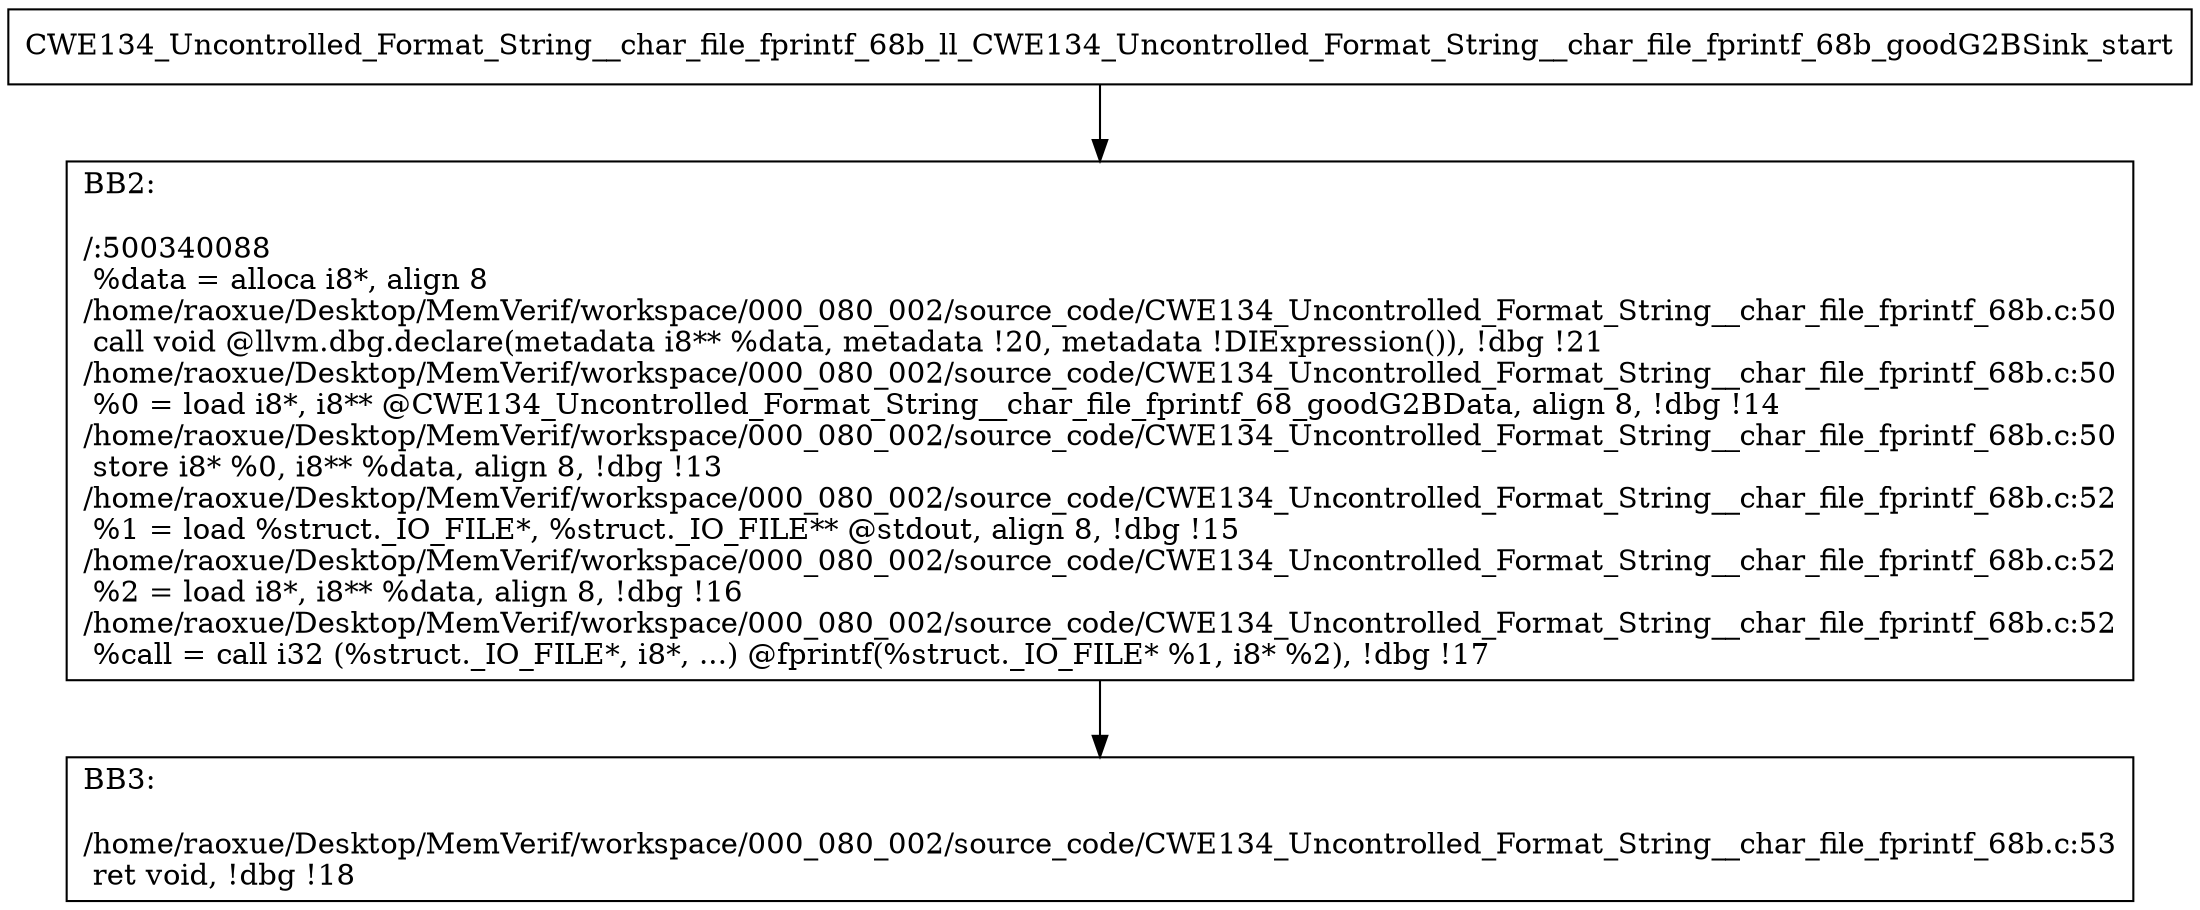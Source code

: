 digraph "CFG for'CWE134_Uncontrolled_Format_String__char_file_fprintf_68b_ll_CWE134_Uncontrolled_Format_String__char_file_fprintf_68b_goodG2BSink' function" {
	BBCWE134_Uncontrolled_Format_String__char_file_fprintf_68b_ll_CWE134_Uncontrolled_Format_String__char_file_fprintf_68b_goodG2BSink_start[shape=record,label="{CWE134_Uncontrolled_Format_String__char_file_fprintf_68b_ll_CWE134_Uncontrolled_Format_String__char_file_fprintf_68b_goodG2BSink_start}"];
	BBCWE134_Uncontrolled_Format_String__char_file_fprintf_68b_ll_CWE134_Uncontrolled_Format_String__char_file_fprintf_68b_goodG2BSink_start-> CWE134_Uncontrolled_Format_String__char_file_fprintf_68b_ll_CWE134_Uncontrolled_Format_String__char_file_fprintf_68b_goodG2BSinkBB2;
	CWE134_Uncontrolled_Format_String__char_file_fprintf_68b_ll_CWE134_Uncontrolled_Format_String__char_file_fprintf_68b_goodG2BSinkBB2 [shape=record, label="{BB2:\l\l/:500340088\l
  %data = alloca i8*, align 8\l
/home/raoxue/Desktop/MemVerif/workspace/000_080_002/source_code/CWE134_Uncontrolled_Format_String__char_file_fprintf_68b.c:50\l
  call void @llvm.dbg.declare(metadata i8** %data, metadata !20, metadata !DIExpression()), !dbg !21\l
/home/raoxue/Desktop/MemVerif/workspace/000_080_002/source_code/CWE134_Uncontrolled_Format_String__char_file_fprintf_68b.c:50\l
  %0 = load i8*, i8** @CWE134_Uncontrolled_Format_String__char_file_fprintf_68_goodG2BData, align 8, !dbg !14\l
/home/raoxue/Desktop/MemVerif/workspace/000_080_002/source_code/CWE134_Uncontrolled_Format_String__char_file_fprintf_68b.c:50\l
  store i8* %0, i8** %data, align 8, !dbg !13\l
/home/raoxue/Desktop/MemVerif/workspace/000_080_002/source_code/CWE134_Uncontrolled_Format_String__char_file_fprintf_68b.c:52\l
  %1 = load %struct._IO_FILE*, %struct._IO_FILE** @stdout, align 8, !dbg !15\l
/home/raoxue/Desktop/MemVerif/workspace/000_080_002/source_code/CWE134_Uncontrolled_Format_String__char_file_fprintf_68b.c:52\l
  %2 = load i8*, i8** %data, align 8, !dbg !16\l
/home/raoxue/Desktop/MemVerif/workspace/000_080_002/source_code/CWE134_Uncontrolled_Format_String__char_file_fprintf_68b.c:52\l
  %call = call i32 (%struct._IO_FILE*, i8*, ...) @fprintf(%struct._IO_FILE* %1, i8* %2), !dbg !17\l
}"];
	CWE134_Uncontrolled_Format_String__char_file_fprintf_68b_ll_CWE134_Uncontrolled_Format_String__char_file_fprintf_68b_goodG2BSinkBB2-> CWE134_Uncontrolled_Format_String__char_file_fprintf_68b_ll_CWE134_Uncontrolled_Format_String__char_file_fprintf_68b_goodG2BSinkBB3;
	CWE134_Uncontrolled_Format_String__char_file_fprintf_68b_ll_CWE134_Uncontrolled_Format_String__char_file_fprintf_68b_goodG2BSinkBB3 [shape=record, label="{BB3:\l\l/home/raoxue/Desktop/MemVerif/workspace/000_080_002/source_code/CWE134_Uncontrolled_Format_String__char_file_fprintf_68b.c:53\l
  ret void, !dbg !18\l
}"];
}
